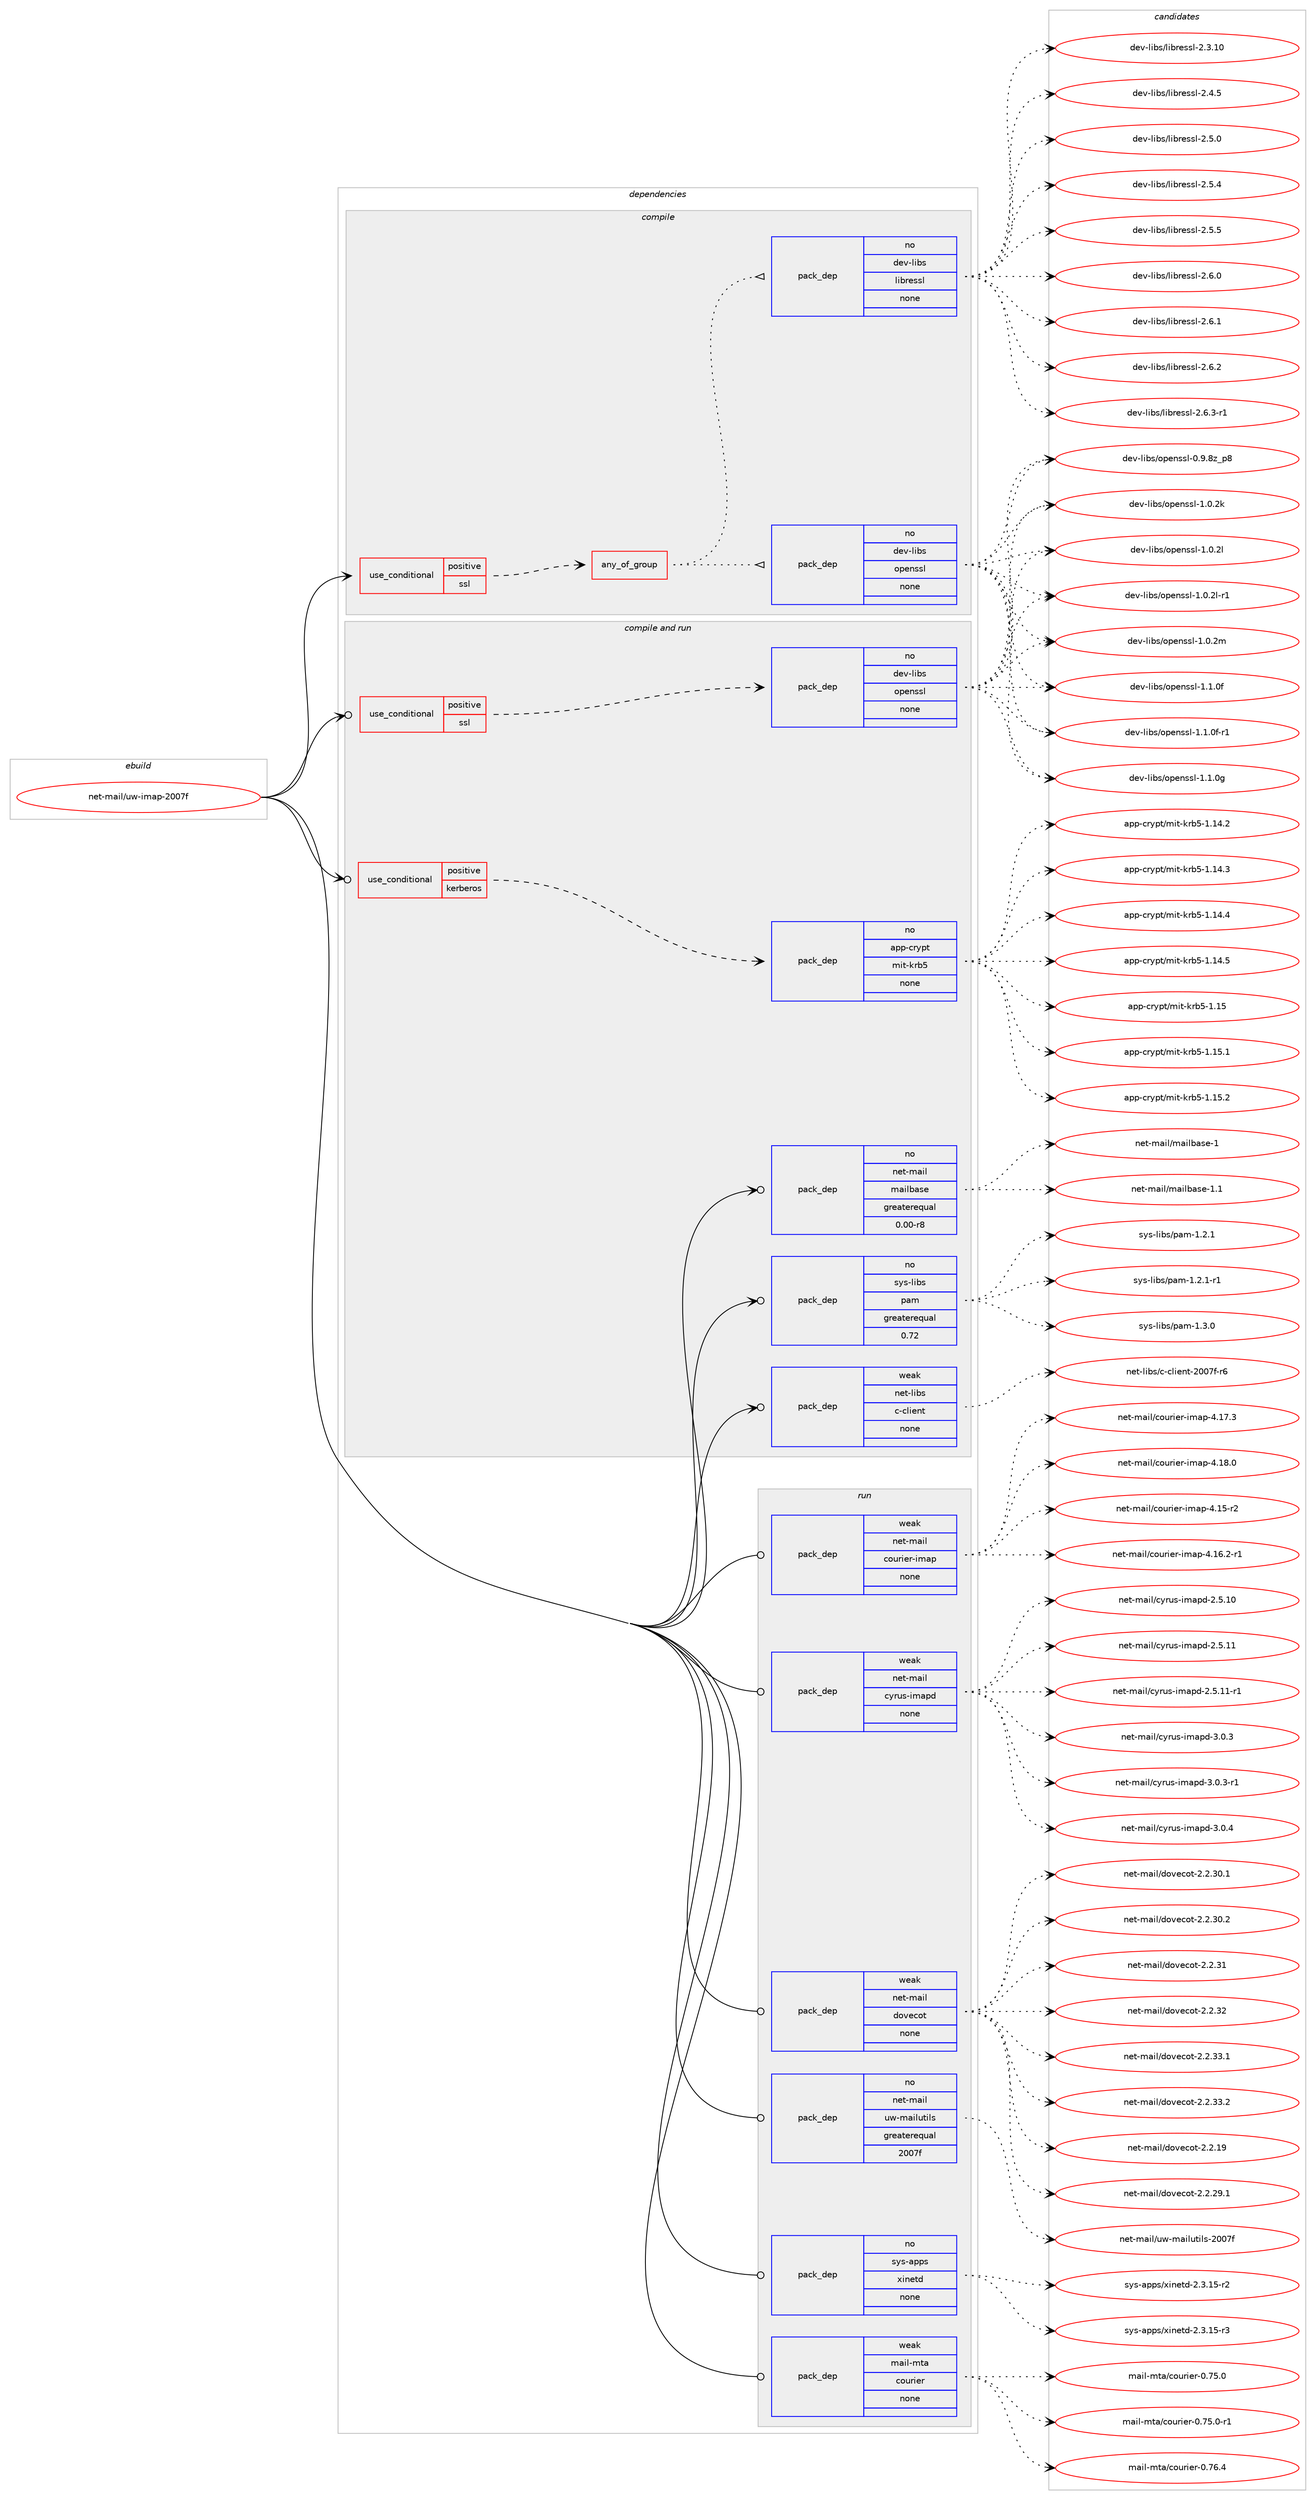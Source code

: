 digraph prolog {

# *************
# Graph options
# *************

newrank=true;
concentrate=true;
compound=true;
graph [rankdir=LR,fontname=Helvetica,fontsize=10,ranksep=1.5];#, ranksep=2.5, nodesep=0.2];
edge  [arrowhead=vee];
node  [fontname=Helvetica,fontsize=10];

# **********
# The ebuild
# **********

subgraph cluster_leftcol {
color=gray;
rank=same;
label=<<i>ebuild</i>>;
id [label="net-mail/uw-imap-2007f", color=red, width=4, href="../net-mail/uw-imap-2007f.svg"];
}

# ****************
# The dependencies
# ****************

subgraph cluster_midcol {
color=gray;
label=<<i>dependencies</i>>;
subgraph cluster_compile {
fillcolor="#eeeeee";
style=filled;
label=<<i>compile</i>>;
subgraph cond104623 {
dependency422602 [label=<<TABLE BORDER="0" CELLBORDER="1" CELLSPACING="0" CELLPADDING="4"><TR><TD ROWSPAN="3" CELLPADDING="10">use_conditional</TD></TR><TR><TD>positive</TD></TR><TR><TD>ssl</TD></TR></TABLE>>, shape=none, color=red];
subgraph any6939 {
dependency422603 [label=<<TABLE BORDER="0" CELLBORDER="1" CELLSPACING="0" CELLPADDING="4"><TR><TD CELLPADDING="10">any_of_group</TD></TR></TABLE>>, shape=none, color=red];subgraph pack310847 {
dependency422604 [label=<<TABLE BORDER="0" CELLBORDER="1" CELLSPACING="0" CELLPADDING="4" WIDTH="220"><TR><TD ROWSPAN="6" CELLPADDING="30">pack_dep</TD></TR><TR><TD WIDTH="110">no</TD></TR><TR><TD>dev-libs</TD></TR><TR><TD>openssl</TD></TR><TR><TD>none</TD></TR><TR><TD></TD></TR></TABLE>>, shape=none, color=blue];
}
dependency422603:e -> dependency422604:w [weight=20,style="dotted",arrowhead="oinv"];
subgraph pack310848 {
dependency422605 [label=<<TABLE BORDER="0" CELLBORDER="1" CELLSPACING="0" CELLPADDING="4" WIDTH="220"><TR><TD ROWSPAN="6" CELLPADDING="30">pack_dep</TD></TR><TR><TD WIDTH="110">no</TD></TR><TR><TD>dev-libs</TD></TR><TR><TD>libressl</TD></TR><TR><TD>none</TD></TR><TR><TD></TD></TR></TABLE>>, shape=none, color=blue];
}
dependency422603:e -> dependency422605:w [weight=20,style="dotted",arrowhead="oinv"];
}
dependency422602:e -> dependency422603:w [weight=20,style="dashed",arrowhead="vee"];
}
id:e -> dependency422602:w [weight=20,style="solid",arrowhead="vee"];
}
subgraph cluster_compileandrun {
fillcolor="#eeeeee";
style=filled;
label=<<i>compile and run</i>>;
subgraph cond104624 {
dependency422606 [label=<<TABLE BORDER="0" CELLBORDER="1" CELLSPACING="0" CELLPADDING="4"><TR><TD ROWSPAN="3" CELLPADDING="10">use_conditional</TD></TR><TR><TD>positive</TD></TR><TR><TD>kerberos</TD></TR></TABLE>>, shape=none, color=red];
subgraph pack310849 {
dependency422607 [label=<<TABLE BORDER="0" CELLBORDER="1" CELLSPACING="0" CELLPADDING="4" WIDTH="220"><TR><TD ROWSPAN="6" CELLPADDING="30">pack_dep</TD></TR><TR><TD WIDTH="110">no</TD></TR><TR><TD>app-crypt</TD></TR><TR><TD>mit-krb5</TD></TR><TR><TD>none</TD></TR><TR><TD></TD></TR></TABLE>>, shape=none, color=blue];
}
dependency422606:e -> dependency422607:w [weight=20,style="dashed",arrowhead="vee"];
}
id:e -> dependency422606:w [weight=20,style="solid",arrowhead="odotvee"];
subgraph cond104625 {
dependency422608 [label=<<TABLE BORDER="0" CELLBORDER="1" CELLSPACING="0" CELLPADDING="4"><TR><TD ROWSPAN="3" CELLPADDING="10">use_conditional</TD></TR><TR><TD>positive</TD></TR><TR><TD>ssl</TD></TR></TABLE>>, shape=none, color=red];
subgraph pack310850 {
dependency422609 [label=<<TABLE BORDER="0" CELLBORDER="1" CELLSPACING="0" CELLPADDING="4" WIDTH="220"><TR><TD ROWSPAN="6" CELLPADDING="30">pack_dep</TD></TR><TR><TD WIDTH="110">no</TD></TR><TR><TD>dev-libs</TD></TR><TR><TD>openssl</TD></TR><TR><TD>none</TD></TR><TR><TD></TD></TR></TABLE>>, shape=none, color=blue];
}
dependency422608:e -> dependency422609:w [weight=20,style="dashed",arrowhead="vee"];
}
id:e -> dependency422608:w [weight=20,style="solid",arrowhead="odotvee"];
subgraph pack310851 {
dependency422610 [label=<<TABLE BORDER="0" CELLBORDER="1" CELLSPACING="0" CELLPADDING="4" WIDTH="220"><TR><TD ROWSPAN="6" CELLPADDING="30">pack_dep</TD></TR><TR><TD WIDTH="110">no</TD></TR><TR><TD>net-mail</TD></TR><TR><TD>mailbase</TD></TR><TR><TD>greaterequal</TD></TR><TR><TD>0.00-r8</TD></TR></TABLE>>, shape=none, color=blue];
}
id:e -> dependency422610:w [weight=20,style="solid",arrowhead="odotvee"];
subgraph pack310852 {
dependency422611 [label=<<TABLE BORDER="0" CELLBORDER="1" CELLSPACING="0" CELLPADDING="4" WIDTH="220"><TR><TD ROWSPAN="6" CELLPADDING="30">pack_dep</TD></TR><TR><TD WIDTH="110">no</TD></TR><TR><TD>sys-libs</TD></TR><TR><TD>pam</TD></TR><TR><TD>greaterequal</TD></TR><TR><TD>0.72</TD></TR></TABLE>>, shape=none, color=blue];
}
id:e -> dependency422611:w [weight=20,style="solid",arrowhead="odotvee"];
subgraph pack310853 {
dependency422612 [label=<<TABLE BORDER="0" CELLBORDER="1" CELLSPACING="0" CELLPADDING="4" WIDTH="220"><TR><TD ROWSPAN="6" CELLPADDING="30">pack_dep</TD></TR><TR><TD WIDTH="110">weak</TD></TR><TR><TD>net-libs</TD></TR><TR><TD>c-client</TD></TR><TR><TD>none</TD></TR><TR><TD></TD></TR></TABLE>>, shape=none, color=blue];
}
id:e -> dependency422612:w [weight=20,style="solid",arrowhead="odotvee"];
}
subgraph cluster_run {
fillcolor="#eeeeee";
style=filled;
label=<<i>run</i>>;
subgraph pack310854 {
dependency422613 [label=<<TABLE BORDER="0" CELLBORDER="1" CELLSPACING="0" CELLPADDING="4" WIDTH="220"><TR><TD ROWSPAN="6" CELLPADDING="30">pack_dep</TD></TR><TR><TD WIDTH="110">no</TD></TR><TR><TD>net-mail</TD></TR><TR><TD>uw-mailutils</TD></TR><TR><TD>greaterequal</TD></TR><TR><TD>2007f</TD></TR></TABLE>>, shape=none, color=blue];
}
id:e -> dependency422613:w [weight=20,style="solid",arrowhead="odot"];
subgraph pack310855 {
dependency422614 [label=<<TABLE BORDER="0" CELLBORDER="1" CELLSPACING="0" CELLPADDING="4" WIDTH="220"><TR><TD ROWSPAN="6" CELLPADDING="30">pack_dep</TD></TR><TR><TD WIDTH="110">no</TD></TR><TR><TD>sys-apps</TD></TR><TR><TD>xinetd</TD></TR><TR><TD>none</TD></TR><TR><TD></TD></TR></TABLE>>, shape=none, color=blue];
}
id:e -> dependency422614:w [weight=20,style="solid",arrowhead="odot"];
subgraph pack310856 {
dependency422615 [label=<<TABLE BORDER="0" CELLBORDER="1" CELLSPACING="0" CELLPADDING="4" WIDTH="220"><TR><TD ROWSPAN="6" CELLPADDING="30">pack_dep</TD></TR><TR><TD WIDTH="110">weak</TD></TR><TR><TD>mail-mta</TD></TR><TR><TD>courier</TD></TR><TR><TD>none</TD></TR><TR><TD></TD></TR></TABLE>>, shape=none, color=blue];
}
id:e -> dependency422615:w [weight=20,style="solid",arrowhead="odot"];
subgraph pack310857 {
dependency422616 [label=<<TABLE BORDER="0" CELLBORDER="1" CELLSPACING="0" CELLPADDING="4" WIDTH="220"><TR><TD ROWSPAN="6" CELLPADDING="30">pack_dep</TD></TR><TR><TD WIDTH="110">weak</TD></TR><TR><TD>net-mail</TD></TR><TR><TD>courier-imap</TD></TR><TR><TD>none</TD></TR><TR><TD></TD></TR></TABLE>>, shape=none, color=blue];
}
id:e -> dependency422616:w [weight=20,style="solid",arrowhead="odot"];
subgraph pack310858 {
dependency422617 [label=<<TABLE BORDER="0" CELLBORDER="1" CELLSPACING="0" CELLPADDING="4" WIDTH="220"><TR><TD ROWSPAN="6" CELLPADDING="30">pack_dep</TD></TR><TR><TD WIDTH="110">weak</TD></TR><TR><TD>net-mail</TD></TR><TR><TD>cyrus-imapd</TD></TR><TR><TD>none</TD></TR><TR><TD></TD></TR></TABLE>>, shape=none, color=blue];
}
id:e -> dependency422617:w [weight=20,style="solid",arrowhead="odot"];
subgraph pack310859 {
dependency422618 [label=<<TABLE BORDER="0" CELLBORDER="1" CELLSPACING="0" CELLPADDING="4" WIDTH="220"><TR><TD ROWSPAN="6" CELLPADDING="30">pack_dep</TD></TR><TR><TD WIDTH="110">weak</TD></TR><TR><TD>net-mail</TD></TR><TR><TD>dovecot</TD></TR><TR><TD>none</TD></TR><TR><TD></TD></TR></TABLE>>, shape=none, color=blue];
}
id:e -> dependency422618:w [weight=20,style="solid",arrowhead="odot"];
}
}

# **************
# The candidates
# **************

subgraph cluster_choices {
rank=same;
color=gray;
label=<<i>candidates</i>>;

subgraph choice310847 {
color=black;
nodesep=1;
choice1001011184510810598115471111121011101151151084548465746561229511256 [label="dev-libs/openssl-0.9.8z_p8", color=red, width=4,href="../dev-libs/openssl-0.9.8z_p8.svg"];
choice100101118451081059811547111112101110115115108454946484650107 [label="dev-libs/openssl-1.0.2k", color=red, width=4,href="../dev-libs/openssl-1.0.2k.svg"];
choice100101118451081059811547111112101110115115108454946484650108 [label="dev-libs/openssl-1.0.2l", color=red, width=4,href="../dev-libs/openssl-1.0.2l.svg"];
choice1001011184510810598115471111121011101151151084549464846501084511449 [label="dev-libs/openssl-1.0.2l-r1", color=red, width=4,href="../dev-libs/openssl-1.0.2l-r1.svg"];
choice100101118451081059811547111112101110115115108454946484650109 [label="dev-libs/openssl-1.0.2m", color=red, width=4,href="../dev-libs/openssl-1.0.2m.svg"];
choice100101118451081059811547111112101110115115108454946494648102 [label="dev-libs/openssl-1.1.0f", color=red, width=4,href="../dev-libs/openssl-1.1.0f.svg"];
choice1001011184510810598115471111121011101151151084549464946481024511449 [label="dev-libs/openssl-1.1.0f-r1", color=red, width=4,href="../dev-libs/openssl-1.1.0f-r1.svg"];
choice100101118451081059811547111112101110115115108454946494648103 [label="dev-libs/openssl-1.1.0g", color=red, width=4,href="../dev-libs/openssl-1.1.0g.svg"];
dependency422604:e -> choice1001011184510810598115471111121011101151151084548465746561229511256:w [style=dotted,weight="100"];
dependency422604:e -> choice100101118451081059811547111112101110115115108454946484650107:w [style=dotted,weight="100"];
dependency422604:e -> choice100101118451081059811547111112101110115115108454946484650108:w [style=dotted,weight="100"];
dependency422604:e -> choice1001011184510810598115471111121011101151151084549464846501084511449:w [style=dotted,weight="100"];
dependency422604:e -> choice100101118451081059811547111112101110115115108454946484650109:w [style=dotted,weight="100"];
dependency422604:e -> choice100101118451081059811547111112101110115115108454946494648102:w [style=dotted,weight="100"];
dependency422604:e -> choice1001011184510810598115471111121011101151151084549464946481024511449:w [style=dotted,weight="100"];
dependency422604:e -> choice100101118451081059811547111112101110115115108454946494648103:w [style=dotted,weight="100"];
}
subgraph choice310848 {
color=black;
nodesep=1;
choice1001011184510810598115471081059811410111511510845504651464948 [label="dev-libs/libressl-2.3.10", color=red, width=4,href="../dev-libs/libressl-2.3.10.svg"];
choice10010111845108105981154710810598114101115115108455046524653 [label="dev-libs/libressl-2.4.5", color=red, width=4,href="../dev-libs/libressl-2.4.5.svg"];
choice10010111845108105981154710810598114101115115108455046534648 [label="dev-libs/libressl-2.5.0", color=red, width=4,href="../dev-libs/libressl-2.5.0.svg"];
choice10010111845108105981154710810598114101115115108455046534652 [label="dev-libs/libressl-2.5.4", color=red, width=4,href="../dev-libs/libressl-2.5.4.svg"];
choice10010111845108105981154710810598114101115115108455046534653 [label="dev-libs/libressl-2.5.5", color=red, width=4,href="../dev-libs/libressl-2.5.5.svg"];
choice10010111845108105981154710810598114101115115108455046544648 [label="dev-libs/libressl-2.6.0", color=red, width=4,href="../dev-libs/libressl-2.6.0.svg"];
choice10010111845108105981154710810598114101115115108455046544649 [label="dev-libs/libressl-2.6.1", color=red, width=4,href="../dev-libs/libressl-2.6.1.svg"];
choice10010111845108105981154710810598114101115115108455046544650 [label="dev-libs/libressl-2.6.2", color=red, width=4,href="../dev-libs/libressl-2.6.2.svg"];
choice100101118451081059811547108105981141011151151084550465446514511449 [label="dev-libs/libressl-2.6.3-r1", color=red, width=4,href="../dev-libs/libressl-2.6.3-r1.svg"];
dependency422605:e -> choice1001011184510810598115471081059811410111511510845504651464948:w [style=dotted,weight="100"];
dependency422605:e -> choice10010111845108105981154710810598114101115115108455046524653:w [style=dotted,weight="100"];
dependency422605:e -> choice10010111845108105981154710810598114101115115108455046534648:w [style=dotted,weight="100"];
dependency422605:e -> choice10010111845108105981154710810598114101115115108455046534652:w [style=dotted,weight="100"];
dependency422605:e -> choice10010111845108105981154710810598114101115115108455046534653:w [style=dotted,weight="100"];
dependency422605:e -> choice10010111845108105981154710810598114101115115108455046544648:w [style=dotted,weight="100"];
dependency422605:e -> choice10010111845108105981154710810598114101115115108455046544649:w [style=dotted,weight="100"];
dependency422605:e -> choice10010111845108105981154710810598114101115115108455046544650:w [style=dotted,weight="100"];
dependency422605:e -> choice100101118451081059811547108105981141011151151084550465446514511449:w [style=dotted,weight="100"];
}
subgraph choice310849 {
color=black;
nodesep=1;
choice9711211245991141211121164710910511645107114985345494649524650 [label="app-crypt/mit-krb5-1.14.2", color=red, width=4,href="../app-crypt/mit-krb5-1.14.2.svg"];
choice9711211245991141211121164710910511645107114985345494649524651 [label="app-crypt/mit-krb5-1.14.3", color=red, width=4,href="../app-crypt/mit-krb5-1.14.3.svg"];
choice9711211245991141211121164710910511645107114985345494649524652 [label="app-crypt/mit-krb5-1.14.4", color=red, width=4,href="../app-crypt/mit-krb5-1.14.4.svg"];
choice9711211245991141211121164710910511645107114985345494649524653 [label="app-crypt/mit-krb5-1.14.5", color=red, width=4,href="../app-crypt/mit-krb5-1.14.5.svg"];
choice971121124599114121112116471091051164510711498534549464953 [label="app-crypt/mit-krb5-1.15", color=red, width=4,href="../app-crypt/mit-krb5-1.15.svg"];
choice9711211245991141211121164710910511645107114985345494649534649 [label="app-crypt/mit-krb5-1.15.1", color=red, width=4,href="../app-crypt/mit-krb5-1.15.1.svg"];
choice9711211245991141211121164710910511645107114985345494649534650 [label="app-crypt/mit-krb5-1.15.2", color=red, width=4,href="../app-crypt/mit-krb5-1.15.2.svg"];
dependency422607:e -> choice9711211245991141211121164710910511645107114985345494649524650:w [style=dotted,weight="100"];
dependency422607:e -> choice9711211245991141211121164710910511645107114985345494649524651:w [style=dotted,weight="100"];
dependency422607:e -> choice9711211245991141211121164710910511645107114985345494649524652:w [style=dotted,weight="100"];
dependency422607:e -> choice9711211245991141211121164710910511645107114985345494649524653:w [style=dotted,weight="100"];
dependency422607:e -> choice971121124599114121112116471091051164510711498534549464953:w [style=dotted,weight="100"];
dependency422607:e -> choice9711211245991141211121164710910511645107114985345494649534649:w [style=dotted,weight="100"];
dependency422607:e -> choice9711211245991141211121164710910511645107114985345494649534650:w [style=dotted,weight="100"];
}
subgraph choice310850 {
color=black;
nodesep=1;
choice1001011184510810598115471111121011101151151084548465746561229511256 [label="dev-libs/openssl-0.9.8z_p8", color=red, width=4,href="../dev-libs/openssl-0.9.8z_p8.svg"];
choice100101118451081059811547111112101110115115108454946484650107 [label="dev-libs/openssl-1.0.2k", color=red, width=4,href="../dev-libs/openssl-1.0.2k.svg"];
choice100101118451081059811547111112101110115115108454946484650108 [label="dev-libs/openssl-1.0.2l", color=red, width=4,href="../dev-libs/openssl-1.0.2l.svg"];
choice1001011184510810598115471111121011101151151084549464846501084511449 [label="dev-libs/openssl-1.0.2l-r1", color=red, width=4,href="../dev-libs/openssl-1.0.2l-r1.svg"];
choice100101118451081059811547111112101110115115108454946484650109 [label="dev-libs/openssl-1.0.2m", color=red, width=4,href="../dev-libs/openssl-1.0.2m.svg"];
choice100101118451081059811547111112101110115115108454946494648102 [label="dev-libs/openssl-1.1.0f", color=red, width=4,href="../dev-libs/openssl-1.1.0f.svg"];
choice1001011184510810598115471111121011101151151084549464946481024511449 [label="dev-libs/openssl-1.1.0f-r1", color=red, width=4,href="../dev-libs/openssl-1.1.0f-r1.svg"];
choice100101118451081059811547111112101110115115108454946494648103 [label="dev-libs/openssl-1.1.0g", color=red, width=4,href="../dev-libs/openssl-1.1.0g.svg"];
dependency422609:e -> choice1001011184510810598115471111121011101151151084548465746561229511256:w [style=dotted,weight="100"];
dependency422609:e -> choice100101118451081059811547111112101110115115108454946484650107:w [style=dotted,weight="100"];
dependency422609:e -> choice100101118451081059811547111112101110115115108454946484650108:w [style=dotted,weight="100"];
dependency422609:e -> choice1001011184510810598115471111121011101151151084549464846501084511449:w [style=dotted,weight="100"];
dependency422609:e -> choice100101118451081059811547111112101110115115108454946484650109:w [style=dotted,weight="100"];
dependency422609:e -> choice100101118451081059811547111112101110115115108454946494648102:w [style=dotted,weight="100"];
dependency422609:e -> choice1001011184510810598115471111121011101151151084549464946481024511449:w [style=dotted,weight="100"];
dependency422609:e -> choice100101118451081059811547111112101110115115108454946494648103:w [style=dotted,weight="100"];
}
subgraph choice310851 {
color=black;
nodesep=1;
choice1101011164510997105108471099710510898971151014549 [label="net-mail/mailbase-1", color=red, width=4,href="../net-mail/mailbase-1.svg"];
choice11010111645109971051084710997105108989711510145494649 [label="net-mail/mailbase-1.1", color=red, width=4,href="../net-mail/mailbase-1.1.svg"];
dependency422610:e -> choice1101011164510997105108471099710510898971151014549:w [style=dotted,weight="100"];
dependency422610:e -> choice11010111645109971051084710997105108989711510145494649:w [style=dotted,weight="100"];
}
subgraph choice310852 {
color=black;
nodesep=1;
choice11512111545108105981154711297109454946504649 [label="sys-libs/pam-1.2.1", color=red, width=4,href="../sys-libs/pam-1.2.1.svg"];
choice115121115451081059811547112971094549465046494511449 [label="sys-libs/pam-1.2.1-r1", color=red, width=4,href="../sys-libs/pam-1.2.1-r1.svg"];
choice11512111545108105981154711297109454946514648 [label="sys-libs/pam-1.3.0", color=red, width=4,href="../sys-libs/pam-1.3.0.svg"];
dependency422611:e -> choice11512111545108105981154711297109454946504649:w [style=dotted,weight="100"];
dependency422611:e -> choice115121115451081059811547112971094549465046494511449:w [style=dotted,weight="100"];
dependency422611:e -> choice11512111545108105981154711297109454946514648:w [style=dotted,weight="100"];
}
subgraph choice310853 {
color=black;
nodesep=1;
choice11010111645108105981154799459910810510111011645504848551024511454 [label="net-libs/c-client-2007f-r6", color=red, width=4,href="../net-libs/c-client-2007f-r6.svg"];
dependency422612:e -> choice11010111645108105981154799459910810510111011645504848551024511454:w [style=dotted,weight="100"];
}
subgraph choice310854 {
color=black;
nodesep=1;
choice11010111645109971051084711711945109971051081171161051081154550484855102 [label="net-mail/uw-mailutils-2007f", color=red, width=4,href="../net-mail/uw-mailutils-2007f.svg"];
dependency422613:e -> choice11010111645109971051084711711945109971051081171161051081154550484855102:w [style=dotted,weight="100"];
}
subgraph choice310855 {
color=black;
nodesep=1;
choice115121115459711211211547120105110101116100455046514649534511450 [label="sys-apps/xinetd-2.3.15-r2", color=red, width=4,href="../sys-apps/xinetd-2.3.15-r2.svg"];
choice115121115459711211211547120105110101116100455046514649534511451 [label="sys-apps/xinetd-2.3.15-r3", color=red, width=4,href="../sys-apps/xinetd-2.3.15-r3.svg"];
dependency422614:e -> choice115121115459711211211547120105110101116100455046514649534511450:w [style=dotted,weight="100"];
dependency422614:e -> choice115121115459711211211547120105110101116100455046514649534511451:w [style=dotted,weight="100"];
}
subgraph choice310856 {
color=black;
nodesep=1;
choice109971051084510911697479911111711410510111445484655534648 [label="mail-mta/courier-0.75.0", color=red, width=4,href="../mail-mta/courier-0.75.0.svg"];
choice1099710510845109116974799111117114105101114454846555346484511449 [label="mail-mta/courier-0.75.0-r1", color=red, width=4,href="../mail-mta/courier-0.75.0-r1.svg"];
choice109971051084510911697479911111711410510111445484655544652 [label="mail-mta/courier-0.76.4", color=red, width=4,href="../mail-mta/courier-0.76.4.svg"];
dependency422615:e -> choice109971051084510911697479911111711410510111445484655534648:w [style=dotted,weight="100"];
dependency422615:e -> choice1099710510845109116974799111117114105101114454846555346484511449:w [style=dotted,weight="100"];
dependency422615:e -> choice109971051084510911697479911111711410510111445484655544652:w [style=dotted,weight="100"];
}
subgraph choice310857 {
color=black;
nodesep=1;
choice11010111645109971051084799111117114105101114451051099711245524649534511450 [label="net-mail/courier-imap-4.15-r2", color=red, width=4,href="../net-mail/courier-imap-4.15-r2.svg"];
choice110101116451099710510847991111171141051011144510510997112455246495446504511449 [label="net-mail/courier-imap-4.16.2-r1", color=red, width=4,href="../net-mail/courier-imap-4.16.2-r1.svg"];
choice11010111645109971051084799111117114105101114451051099711245524649554651 [label="net-mail/courier-imap-4.17.3", color=red, width=4,href="../net-mail/courier-imap-4.17.3.svg"];
choice11010111645109971051084799111117114105101114451051099711245524649564648 [label="net-mail/courier-imap-4.18.0", color=red, width=4,href="../net-mail/courier-imap-4.18.0.svg"];
dependency422616:e -> choice11010111645109971051084799111117114105101114451051099711245524649534511450:w [style=dotted,weight="100"];
dependency422616:e -> choice110101116451099710510847991111171141051011144510510997112455246495446504511449:w [style=dotted,weight="100"];
dependency422616:e -> choice11010111645109971051084799111117114105101114451051099711245524649554651:w [style=dotted,weight="100"];
dependency422616:e -> choice11010111645109971051084799111117114105101114451051099711245524649564648:w [style=dotted,weight="100"];
}
subgraph choice310858 {
color=black;
nodesep=1;
choice11010111645109971051084799121114117115451051099711210045504653464948 [label="net-mail/cyrus-imapd-2.5.10", color=red, width=4,href="../net-mail/cyrus-imapd-2.5.10.svg"];
choice11010111645109971051084799121114117115451051099711210045504653464949 [label="net-mail/cyrus-imapd-2.5.11", color=red, width=4,href="../net-mail/cyrus-imapd-2.5.11.svg"];
choice110101116451099710510847991211141171154510510997112100455046534649494511449 [label="net-mail/cyrus-imapd-2.5.11-r1", color=red, width=4,href="../net-mail/cyrus-imapd-2.5.11-r1.svg"];
choice110101116451099710510847991211141171154510510997112100455146484651 [label="net-mail/cyrus-imapd-3.0.3", color=red, width=4,href="../net-mail/cyrus-imapd-3.0.3.svg"];
choice1101011164510997105108479912111411711545105109971121004551464846514511449 [label="net-mail/cyrus-imapd-3.0.3-r1", color=red, width=4,href="../net-mail/cyrus-imapd-3.0.3-r1.svg"];
choice110101116451099710510847991211141171154510510997112100455146484652 [label="net-mail/cyrus-imapd-3.0.4", color=red, width=4,href="../net-mail/cyrus-imapd-3.0.4.svg"];
dependency422617:e -> choice11010111645109971051084799121114117115451051099711210045504653464948:w [style=dotted,weight="100"];
dependency422617:e -> choice11010111645109971051084799121114117115451051099711210045504653464949:w [style=dotted,weight="100"];
dependency422617:e -> choice110101116451099710510847991211141171154510510997112100455046534649494511449:w [style=dotted,weight="100"];
dependency422617:e -> choice110101116451099710510847991211141171154510510997112100455146484651:w [style=dotted,weight="100"];
dependency422617:e -> choice1101011164510997105108479912111411711545105109971121004551464846514511449:w [style=dotted,weight="100"];
dependency422617:e -> choice110101116451099710510847991211141171154510510997112100455146484652:w [style=dotted,weight="100"];
}
subgraph choice310859 {
color=black;
nodesep=1;
choice1101011164510997105108471001111181019911111645504650464957 [label="net-mail/dovecot-2.2.19", color=red, width=4,href="../net-mail/dovecot-2.2.19.svg"];
choice11010111645109971051084710011111810199111116455046504650574649 [label="net-mail/dovecot-2.2.29.1", color=red, width=4,href="../net-mail/dovecot-2.2.29.1.svg"];
choice11010111645109971051084710011111810199111116455046504651484649 [label="net-mail/dovecot-2.2.30.1", color=red, width=4,href="../net-mail/dovecot-2.2.30.1.svg"];
choice11010111645109971051084710011111810199111116455046504651484650 [label="net-mail/dovecot-2.2.30.2", color=red, width=4,href="../net-mail/dovecot-2.2.30.2.svg"];
choice1101011164510997105108471001111181019911111645504650465149 [label="net-mail/dovecot-2.2.31", color=red, width=4,href="../net-mail/dovecot-2.2.31.svg"];
choice1101011164510997105108471001111181019911111645504650465150 [label="net-mail/dovecot-2.2.32", color=red, width=4,href="../net-mail/dovecot-2.2.32.svg"];
choice11010111645109971051084710011111810199111116455046504651514649 [label="net-mail/dovecot-2.2.33.1", color=red, width=4,href="../net-mail/dovecot-2.2.33.1.svg"];
choice11010111645109971051084710011111810199111116455046504651514650 [label="net-mail/dovecot-2.2.33.2", color=red, width=4,href="../net-mail/dovecot-2.2.33.2.svg"];
dependency422618:e -> choice1101011164510997105108471001111181019911111645504650464957:w [style=dotted,weight="100"];
dependency422618:e -> choice11010111645109971051084710011111810199111116455046504650574649:w [style=dotted,weight="100"];
dependency422618:e -> choice11010111645109971051084710011111810199111116455046504651484649:w [style=dotted,weight="100"];
dependency422618:e -> choice11010111645109971051084710011111810199111116455046504651484650:w [style=dotted,weight="100"];
dependency422618:e -> choice1101011164510997105108471001111181019911111645504650465149:w [style=dotted,weight="100"];
dependency422618:e -> choice1101011164510997105108471001111181019911111645504650465150:w [style=dotted,weight="100"];
dependency422618:e -> choice11010111645109971051084710011111810199111116455046504651514649:w [style=dotted,weight="100"];
dependency422618:e -> choice11010111645109971051084710011111810199111116455046504651514650:w [style=dotted,weight="100"];
}
}

}
